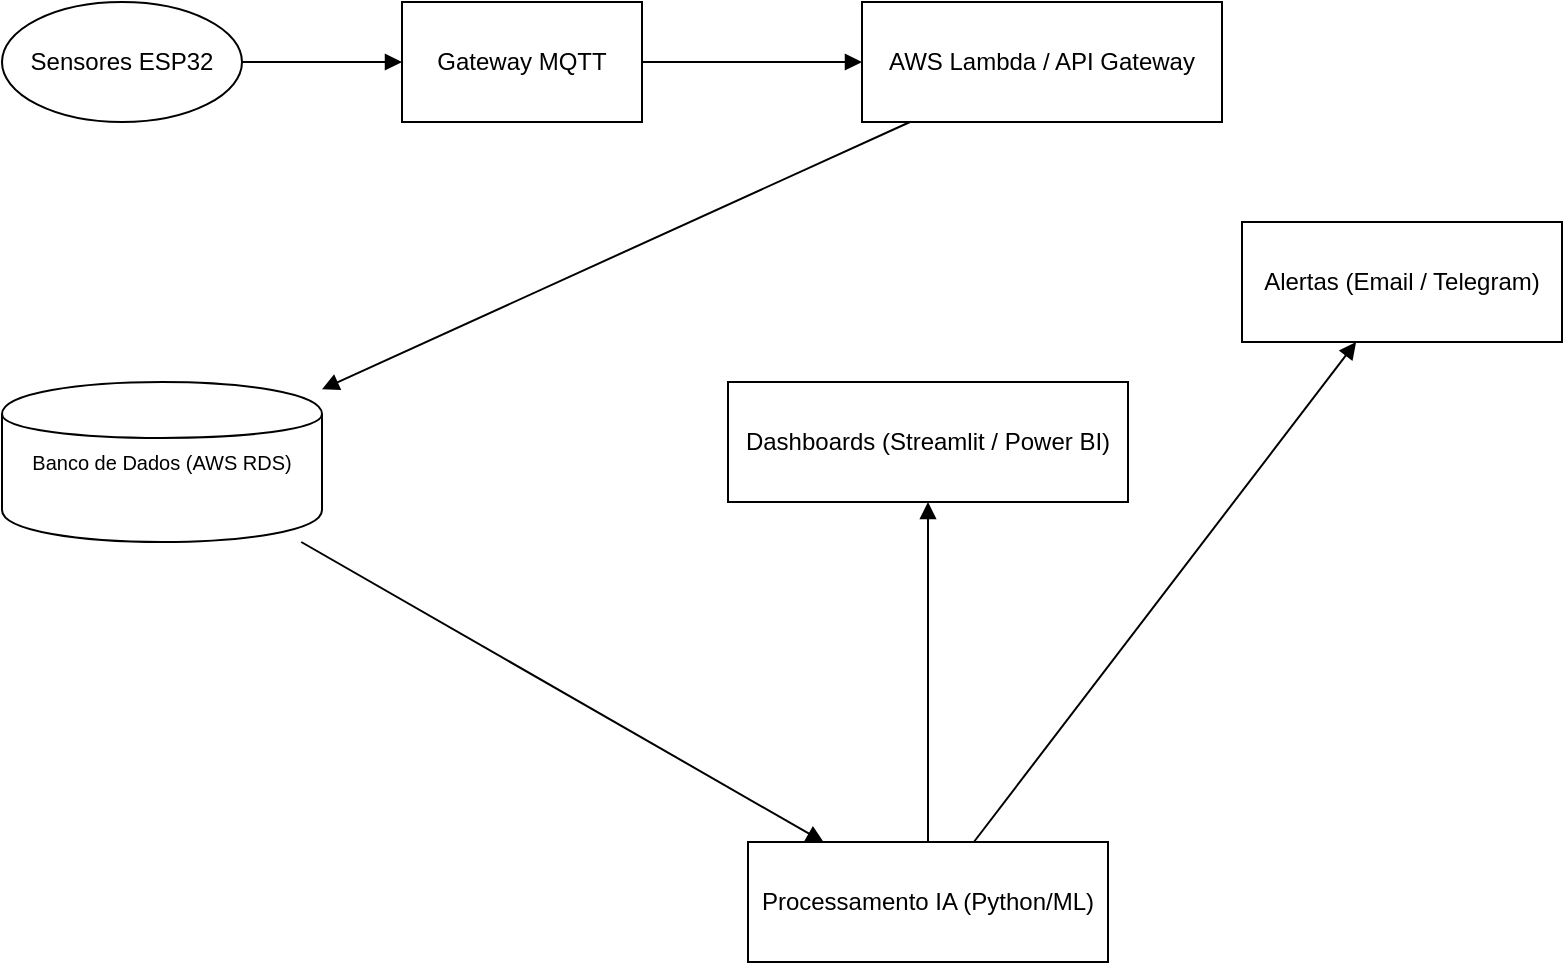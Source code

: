 <mxfile version="26.2.14">
  <diagram name="Arquitetura Prevenção de Falhas" id="0">
    <mxGraphModel dx="1136" dy="571" grid="1" gridSize="10" guides="1" tooltips="1" connect="1" arrows="1" fold="1" page="1" pageScale="1" pageWidth="827" pageHeight="1169" math="0" shadow="0">
      <root>
        <mxCell id="0" />
        <mxCell id="1" parent="0" />
        <mxCell id="2" value="Sensores ESP32" style="shape=ellipse;whiteSpace=wrap;html=1;" parent="1" vertex="1">
          <mxGeometry x="40" y="40" width="120" height="60" as="geometry" />
        </mxCell>
        <mxCell id="3" value="Gateway MQTT" style="shape=rectangle;whiteSpace=wrap;html=1;" parent="1" vertex="1">
          <mxGeometry x="240" y="40" width="120" height="60" as="geometry" />
        </mxCell>
        <mxCell id="4" value="AWS Lambda / API Gateway" style="shape=rectangle;whiteSpace=wrap;html=1;" parent="1" vertex="1">
          <mxGeometry x="470" y="40" width="180" height="60" as="geometry" />
        </mxCell>
        <mxCell id="5" value="&lt;font style=&quot;font-size: 10px;&quot;&gt;Banco de Dados (AWS RDS)&lt;/font&gt;" style="shape=cylinder;whiteSpace=wrap;html=1;" parent="1" vertex="1">
          <mxGeometry x="40" y="230" width="160" height="80" as="geometry" />
        </mxCell>
        <mxCell id="6" value="Processamento IA (Python/ML)" style="shape=rectangle;whiteSpace=wrap;html=1;" parent="1" vertex="1">
          <mxGeometry x="413" y="460" width="180" height="60" as="geometry" />
        </mxCell>
        <mxCell id="7" value="Dashboards (Streamlit / Power BI)" style="shape=rectangle;whiteSpace=wrap;html=1;" parent="1" vertex="1">
          <mxGeometry x="403" y="230" width="200" height="60" as="geometry" />
        </mxCell>
        <mxCell id="8" value="Alertas (Email / Telegram)" style="shape=rectangle;whiteSpace=wrap;html=1;" parent="1" vertex="1">
          <mxGeometry x="660" y="150" width="160" height="60" as="geometry" />
        </mxCell>
        <mxCell id="e1" style="endArrow=block;" parent="1" source="2" target="3" edge="1">
          <mxGeometry relative="1" as="geometry" />
        </mxCell>
        <mxCell id="e2" style="endArrow=block;" parent="1" source="3" target="4" edge="1">
          <mxGeometry relative="1" as="geometry" />
        </mxCell>
        <mxCell id="e3" style="endArrow=block;" parent="1" source="4" target="5" edge="1">
          <mxGeometry relative="1" as="geometry" />
        </mxCell>
        <mxCell id="e4" style="endArrow=block;" parent="1" source="5" target="6" edge="1">
          <mxGeometry relative="1" as="geometry" />
        </mxCell>
        <mxCell id="e5" style="endArrow=block;" parent="1" source="6" target="7" edge="1">
          <mxGeometry relative="1" as="geometry" />
        </mxCell>
        <mxCell id="e6" style="endArrow=block;" parent="1" source="6" target="8" edge="1">
          <mxGeometry relative="1" as="geometry" />
        </mxCell>
      </root>
    </mxGraphModel>
  </diagram>
</mxfile>
